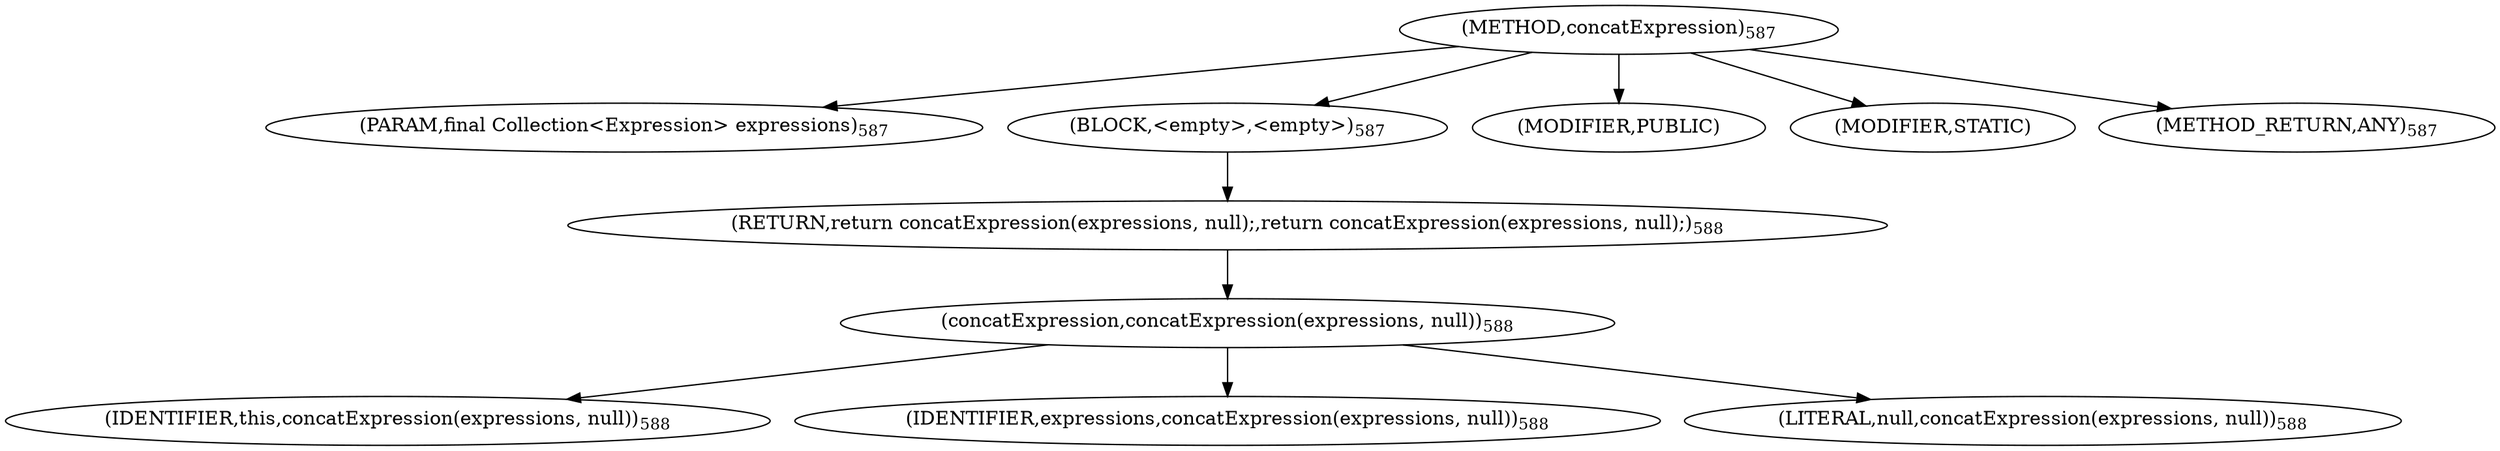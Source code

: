 digraph "concatExpression" {  
"622" [label = <(METHOD,concatExpression)<SUB>587</SUB>> ]
"623" [label = <(PARAM,final Collection&lt;Expression&gt; expressions)<SUB>587</SUB>> ]
"624" [label = <(BLOCK,&lt;empty&gt;,&lt;empty&gt;)<SUB>587</SUB>> ]
"625" [label = <(RETURN,return concatExpression(expressions, null);,return concatExpression(expressions, null);)<SUB>588</SUB>> ]
"626" [label = <(concatExpression,concatExpression(expressions, null))<SUB>588</SUB>> ]
"627" [label = <(IDENTIFIER,this,concatExpression(expressions, null))<SUB>588</SUB>> ]
"628" [label = <(IDENTIFIER,expressions,concatExpression(expressions, null))<SUB>588</SUB>> ]
"629" [label = <(LITERAL,null,concatExpression(expressions, null))<SUB>588</SUB>> ]
"630" [label = <(MODIFIER,PUBLIC)> ]
"631" [label = <(MODIFIER,STATIC)> ]
"632" [label = <(METHOD_RETURN,ANY)<SUB>587</SUB>> ]
  "622" -> "623" 
  "622" -> "624" 
  "622" -> "630" 
  "622" -> "631" 
  "622" -> "632" 
  "624" -> "625" 
  "625" -> "626" 
  "626" -> "627" 
  "626" -> "628" 
  "626" -> "629" 
}
